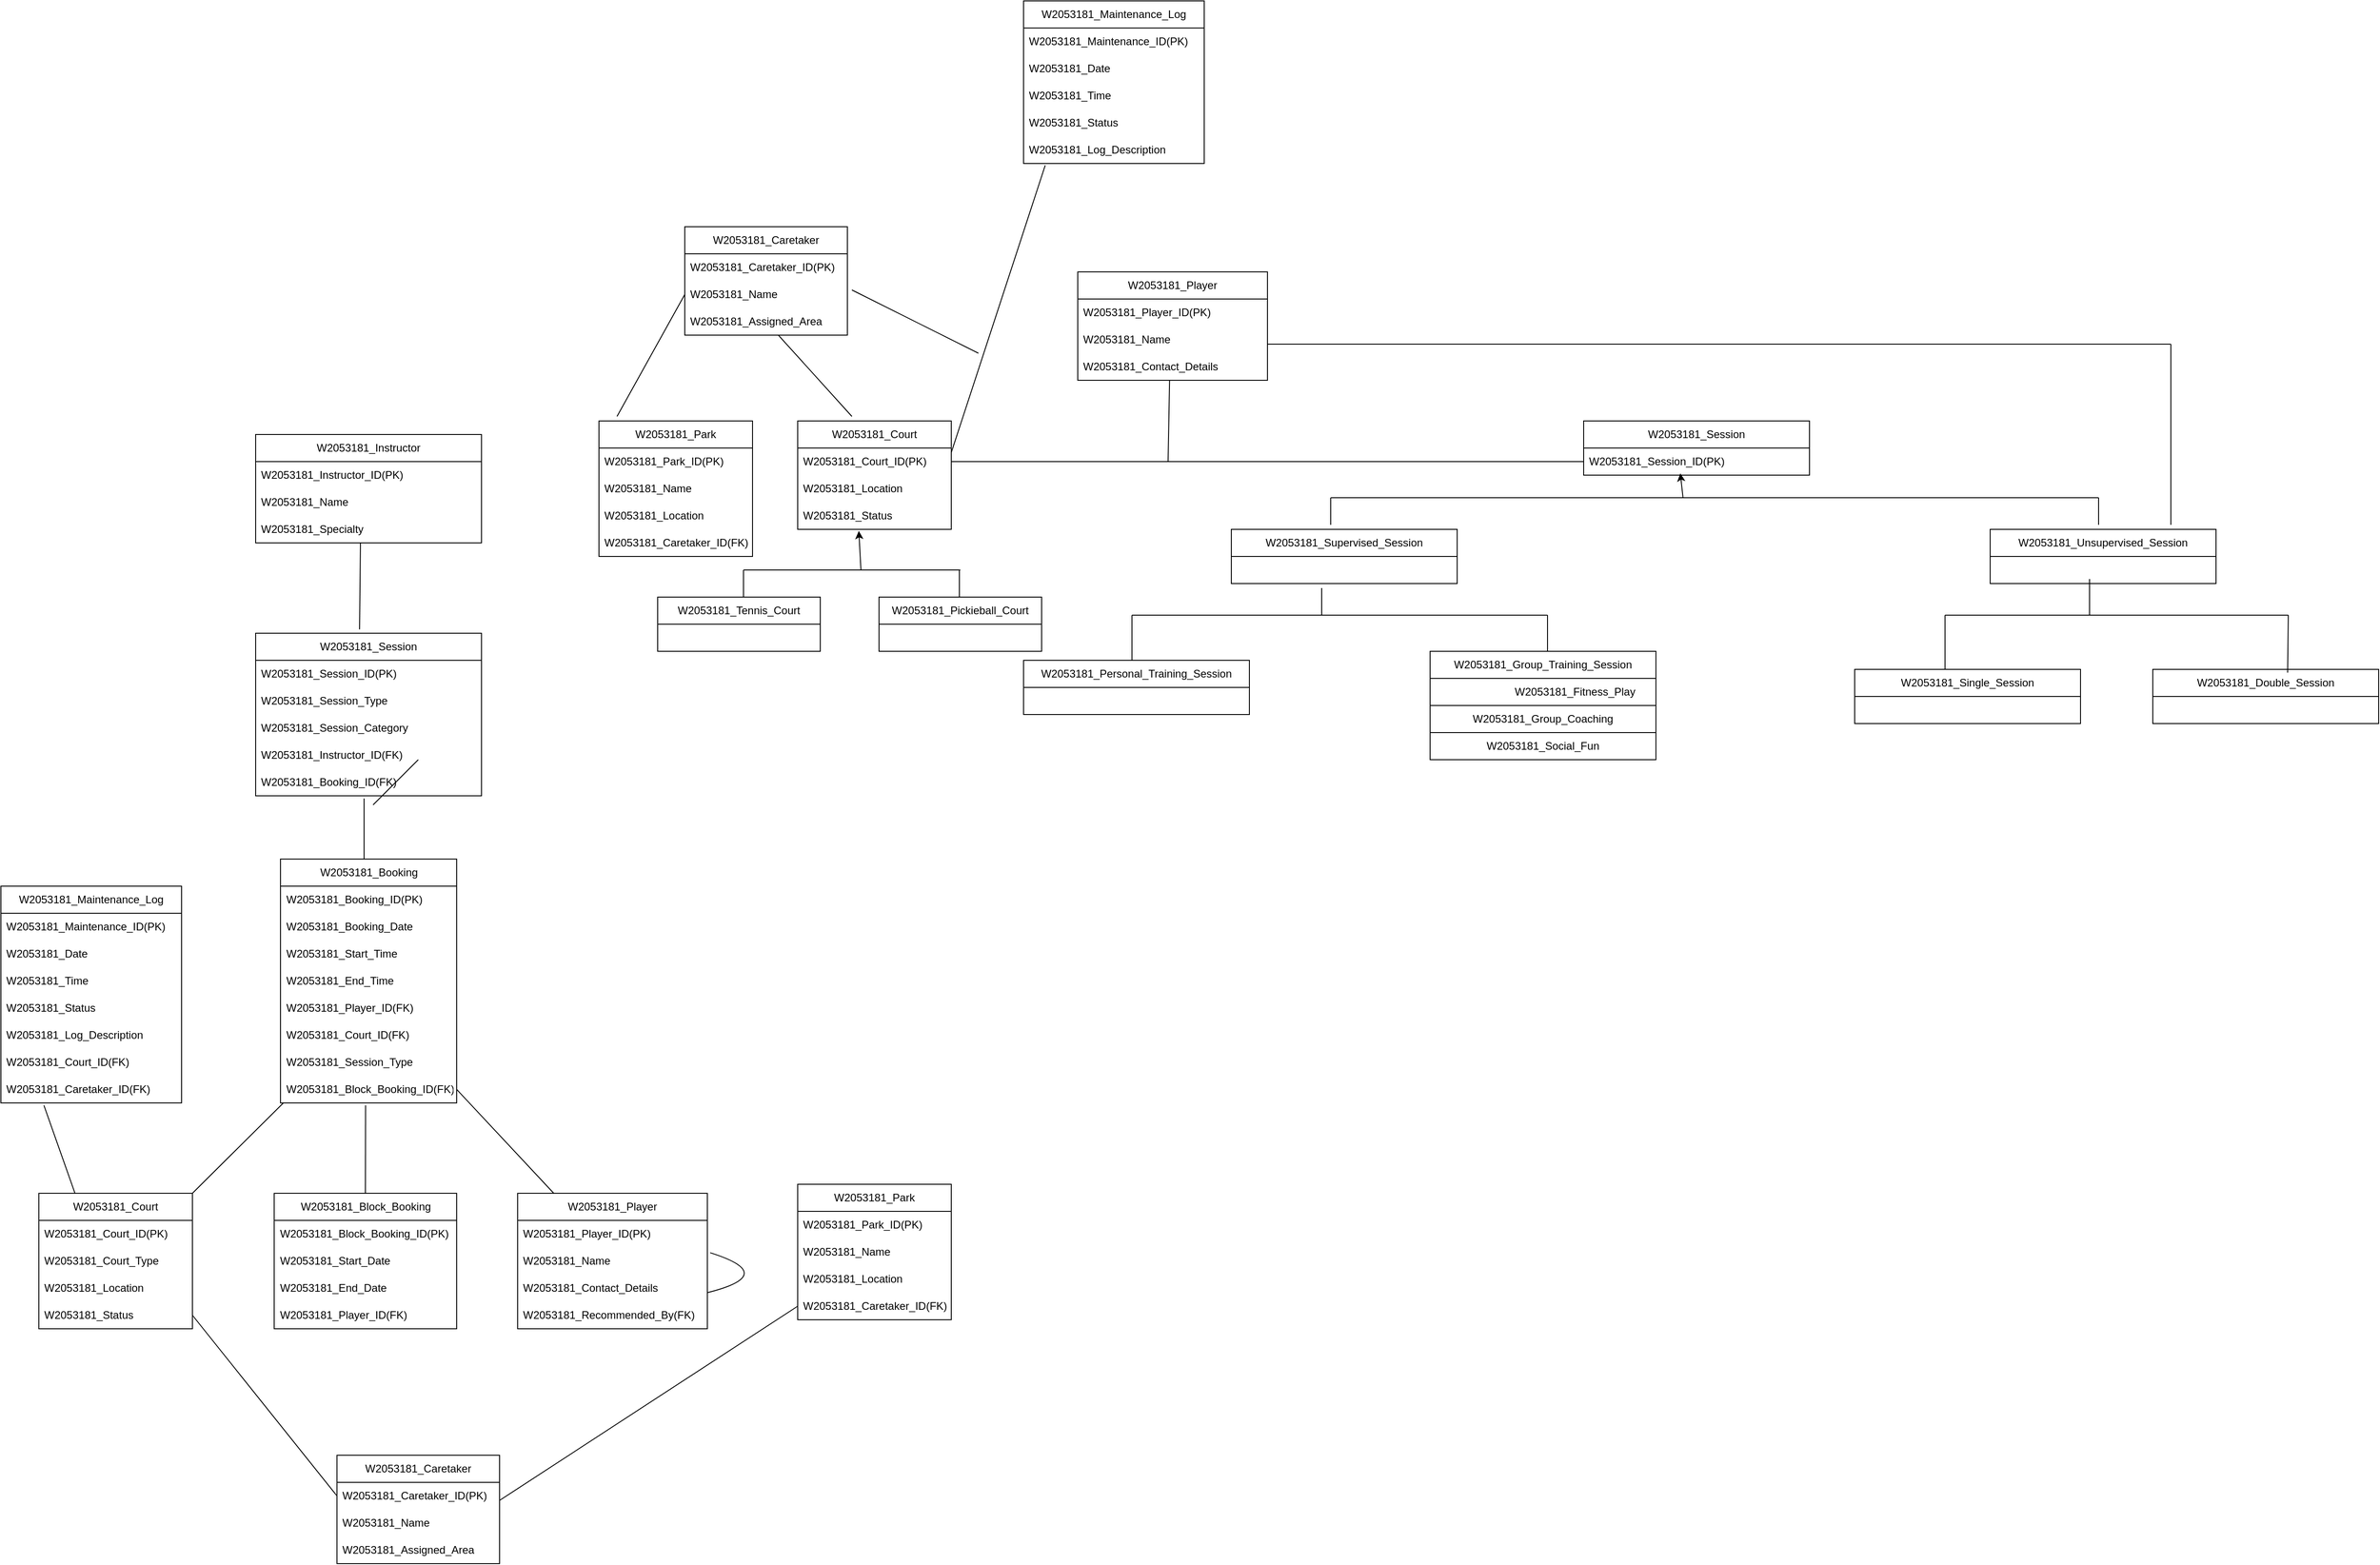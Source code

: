 <mxfile version="24.7.17">
  <diagram name="Page-1" id="o4bU7wl1wtWWs5g_lytX">
    <mxGraphModel dx="2994" dy="2214" grid="1" gridSize="10" guides="1" tooltips="1" connect="1" arrows="1" fold="1" page="1" pageScale="1" pageWidth="850" pageHeight="1100" math="0" shadow="0">
      <root>
        <mxCell id="0" />
        <mxCell id="1" parent="0" />
        <mxCell id="Y2qi2BhLRB18Mmbf1ACB-1" value="W2053181_Instructor" style="swimlane;fontStyle=0;childLayout=stackLayout;horizontal=1;startSize=30;horizontalStack=0;resizeParent=1;resizeParentMax=0;resizeLast=0;collapsible=1;marginBottom=0;whiteSpace=wrap;html=1;" parent="1" vertex="1">
          <mxGeometry x="260" width="250" height="120" as="geometry" />
        </mxCell>
        <mxCell id="Y2qi2BhLRB18Mmbf1ACB-2" value="W2053181_Instructor_ID(PK)" style="text;strokeColor=none;fillColor=none;align=left;verticalAlign=middle;spacingLeft=4;spacingRight=4;overflow=hidden;points=[[0,0.5],[1,0.5]];portConstraint=eastwest;rotatable=0;whiteSpace=wrap;html=1;" parent="Y2qi2BhLRB18Mmbf1ACB-1" vertex="1">
          <mxGeometry y="30" width="250" height="30" as="geometry" />
        </mxCell>
        <mxCell id="Y2qi2BhLRB18Mmbf1ACB-3" value="W2053181_Name" style="text;strokeColor=none;fillColor=none;align=left;verticalAlign=middle;spacingLeft=4;spacingRight=4;overflow=hidden;points=[[0,0.5],[1,0.5]];portConstraint=eastwest;rotatable=0;whiteSpace=wrap;html=1;" parent="Y2qi2BhLRB18Mmbf1ACB-1" vertex="1">
          <mxGeometry y="60" width="250" height="30" as="geometry" />
        </mxCell>
        <mxCell id="Y2qi2BhLRB18Mmbf1ACB-4" value="W2053181_Specialty" style="text;strokeColor=none;fillColor=none;align=left;verticalAlign=middle;spacingLeft=4;spacingRight=4;overflow=hidden;points=[[0,0.5],[1,0.5]];portConstraint=eastwest;rotatable=0;whiteSpace=wrap;html=1;" parent="Y2qi2BhLRB18Mmbf1ACB-1" vertex="1">
          <mxGeometry y="90" width="250" height="30" as="geometry" />
        </mxCell>
        <mxCell id="Y2qi2BhLRB18Mmbf1ACB-6" value="W2053181_Session" style="swimlane;fontStyle=0;childLayout=stackLayout;horizontal=1;startSize=30;horizontalStack=0;resizeParent=1;resizeParentMax=0;resizeLast=0;collapsible=1;marginBottom=0;whiteSpace=wrap;html=1;" parent="1" vertex="1">
          <mxGeometry x="260" y="220" width="250" height="180" as="geometry" />
        </mxCell>
        <mxCell id="Y2qi2BhLRB18Mmbf1ACB-7" value="W2053181_Session_ID(PK)" style="text;strokeColor=none;fillColor=none;align=left;verticalAlign=middle;spacingLeft=4;spacingRight=4;overflow=hidden;points=[[0,0.5],[1,0.5]];portConstraint=eastwest;rotatable=0;whiteSpace=wrap;html=1;" parent="Y2qi2BhLRB18Mmbf1ACB-6" vertex="1">
          <mxGeometry y="30" width="250" height="30" as="geometry" />
        </mxCell>
        <mxCell id="Y2qi2BhLRB18Mmbf1ACB-8" value="W2053181_Session_Type" style="text;strokeColor=none;fillColor=none;align=left;verticalAlign=middle;spacingLeft=4;spacingRight=4;overflow=hidden;points=[[0,0.5],[1,0.5]];portConstraint=eastwest;rotatable=0;whiteSpace=wrap;html=1;" parent="Y2qi2BhLRB18Mmbf1ACB-6" vertex="1">
          <mxGeometry y="60" width="250" height="30" as="geometry" />
        </mxCell>
        <mxCell id="Y2qi2BhLRB18Mmbf1ACB-9" value="W2053181_Session_Category" style="text;strokeColor=none;fillColor=none;align=left;verticalAlign=middle;spacingLeft=4;spacingRight=4;overflow=hidden;points=[[0,0.5],[1,0.5]];portConstraint=eastwest;rotatable=0;whiteSpace=wrap;html=1;" parent="Y2qi2BhLRB18Mmbf1ACB-6" vertex="1">
          <mxGeometry y="90" width="250" height="30" as="geometry" />
        </mxCell>
        <mxCell id="Y2qi2BhLRB18Mmbf1ACB-11" value="W2053181_Instructor_ID(FK)" style="text;strokeColor=none;fillColor=none;align=left;verticalAlign=middle;spacingLeft=4;spacingRight=4;overflow=hidden;points=[[0,0.5],[1,0.5]];portConstraint=eastwest;rotatable=0;whiteSpace=wrap;html=1;" parent="Y2qi2BhLRB18Mmbf1ACB-6" vertex="1">
          <mxGeometry y="120" width="250" height="30" as="geometry" />
        </mxCell>
        <mxCell id="hULqtWP8kxbxIWVgAMqm-143" value="" style="endArrow=none;html=1;rounded=0;" edge="1" parent="Y2qi2BhLRB18Mmbf1ACB-6">
          <mxGeometry width="50" height="50" relative="1" as="geometry">
            <mxPoint x="130" y="190" as="sourcePoint" />
            <mxPoint x="180" y="140" as="targetPoint" />
          </mxGeometry>
        </mxCell>
        <mxCell id="Y2qi2BhLRB18Mmbf1ACB-14" value="W2053181_Booking_ID(FK)" style="text;strokeColor=none;fillColor=none;align=left;verticalAlign=middle;spacingLeft=4;spacingRight=4;overflow=hidden;points=[[0,0.5],[1,0.5]];portConstraint=eastwest;rotatable=0;whiteSpace=wrap;html=1;" parent="Y2qi2BhLRB18Mmbf1ACB-6" vertex="1">
          <mxGeometry y="150" width="250" height="30" as="geometry" />
        </mxCell>
        <mxCell id="Y2qi2BhLRB18Mmbf1ACB-15" value="W2053181_Booking" style="swimlane;fontStyle=0;childLayout=stackLayout;horizontal=1;startSize=30;horizontalStack=0;resizeParent=1;resizeParentMax=0;resizeLast=0;collapsible=1;marginBottom=0;whiteSpace=wrap;html=1;" parent="1" vertex="1">
          <mxGeometry x="287.5" y="470" width="195" height="270" as="geometry" />
        </mxCell>
        <mxCell id="Y2qi2BhLRB18Mmbf1ACB-16" value="W2053181_Booking_ID(PK)" style="text;strokeColor=none;fillColor=none;align=left;verticalAlign=middle;spacingLeft=4;spacingRight=4;overflow=hidden;points=[[0,0.5],[1,0.5]];portConstraint=eastwest;rotatable=0;whiteSpace=wrap;html=1;" parent="Y2qi2BhLRB18Mmbf1ACB-15" vertex="1">
          <mxGeometry y="30" width="195" height="30" as="geometry" />
        </mxCell>
        <mxCell id="Y2qi2BhLRB18Mmbf1ACB-17" value="W2053181_Booking_Date" style="text;strokeColor=none;fillColor=none;align=left;verticalAlign=middle;spacingLeft=4;spacingRight=4;overflow=hidden;points=[[0,0.5],[1,0.5]];portConstraint=eastwest;rotatable=0;whiteSpace=wrap;html=1;" parent="Y2qi2BhLRB18Mmbf1ACB-15" vertex="1">
          <mxGeometry y="60" width="195" height="30" as="geometry" />
        </mxCell>
        <mxCell id="Y2qi2BhLRB18Mmbf1ACB-18" value="W2053181_Start_Time" style="text;strokeColor=none;fillColor=none;align=left;verticalAlign=middle;spacingLeft=4;spacingRight=4;overflow=hidden;points=[[0,0.5],[1,0.5]];portConstraint=eastwest;rotatable=0;whiteSpace=wrap;html=1;" parent="Y2qi2BhLRB18Mmbf1ACB-15" vertex="1">
          <mxGeometry y="90" width="195" height="30" as="geometry" />
        </mxCell>
        <mxCell id="Y2qi2BhLRB18Mmbf1ACB-19" value="W2053181_End_Time" style="text;strokeColor=none;fillColor=none;align=left;verticalAlign=middle;spacingLeft=4;spacingRight=4;overflow=hidden;points=[[0,0.5],[1,0.5]];portConstraint=eastwest;rotatable=0;whiteSpace=wrap;html=1;" parent="Y2qi2BhLRB18Mmbf1ACB-15" vertex="1">
          <mxGeometry y="120" width="195" height="30" as="geometry" />
        </mxCell>
        <mxCell id="Y2qi2BhLRB18Mmbf1ACB-20" value="W2053181_Player_ID(FK)" style="text;strokeColor=none;fillColor=none;align=left;verticalAlign=middle;spacingLeft=4;spacingRight=4;overflow=hidden;points=[[0,0.5],[1,0.5]];portConstraint=eastwest;rotatable=0;whiteSpace=wrap;html=1;" parent="Y2qi2BhLRB18Mmbf1ACB-15" vertex="1">
          <mxGeometry y="150" width="195" height="30" as="geometry" />
        </mxCell>
        <mxCell id="Y2qi2BhLRB18Mmbf1ACB-21" value="W2053181_Court_ID(FK)" style="text;strokeColor=none;fillColor=none;align=left;verticalAlign=middle;spacingLeft=4;spacingRight=4;overflow=hidden;points=[[0,0.5],[1,0.5]];portConstraint=eastwest;rotatable=0;whiteSpace=wrap;html=1;" parent="Y2qi2BhLRB18Mmbf1ACB-15" vertex="1">
          <mxGeometry y="180" width="195" height="30" as="geometry" />
        </mxCell>
        <mxCell id="Y2qi2BhLRB18Mmbf1ACB-22" value="W2053181_Session_Type" style="text;strokeColor=none;fillColor=none;align=left;verticalAlign=middle;spacingLeft=4;spacingRight=4;overflow=hidden;points=[[0,0.5],[1,0.5]];portConstraint=eastwest;rotatable=0;whiteSpace=wrap;html=1;" parent="Y2qi2BhLRB18Mmbf1ACB-15" vertex="1">
          <mxGeometry y="210" width="195" height="30" as="geometry" />
        </mxCell>
        <mxCell id="Y2qi2BhLRB18Mmbf1ACB-23" value="W2053181_Block_Booking_ID(FK)" style="text;strokeColor=none;fillColor=none;align=left;verticalAlign=middle;spacingLeft=4;spacingRight=4;overflow=hidden;points=[[0,0.5],[1,0.5]];portConstraint=eastwest;rotatable=0;whiteSpace=wrap;html=1;" parent="Y2qi2BhLRB18Mmbf1ACB-15" vertex="1">
          <mxGeometry y="240" width="195" height="30" as="geometry" />
        </mxCell>
        <mxCell id="Y2qi2BhLRB18Mmbf1ACB-24" value="W2053181_Maintenance_Log" style="swimlane;fontStyle=0;childLayout=stackLayout;horizontal=1;startSize=30;horizontalStack=0;resizeParent=1;resizeParentMax=0;resizeLast=0;collapsible=1;marginBottom=0;whiteSpace=wrap;html=1;" parent="1" vertex="1">
          <mxGeometry x="-22" y="500" width="200" height="240" as="geometry" />
        </mxCell>
        <mxCell id="Y2qi2BhLRB18Mmbf1ACB-25" value="W2053181_Maintenance_ID(PK)" style="text;strokeColor=none;fillColor=none;align=left;verticalAlign=middle;spacingLeft=4;spacingRight=4;overflow=hidden;points=[[0,0.5],[1,0.5]];portConstraint=eastwest;rotatable=0;whiteSpace=wrap;html=1;" parent="Y2qi2BhLRB18Mmbf1ACB-24" vertex="1">
          <mxGeometry y="30" width="200" height="30" as="geometry" />
        </mxCell>
        <mxCell id="Y2qi2BhLRB18Mmbf1ACB-26" value="W2053181_Date" style="text;strokeColor=none;fillColor=none;align=left;verticalAlign=middle;spacingLeft=4;spacingRight=4;overflow=hidden;points=[[0,0.5],[1,0.5]];portConstraint=eastwest;rotatable=0;whiteSpace=wrap;html=1;" parent="Y2qi2BhLRB18Mmbf1ACB-24" vertex="1">
          <mxGeometry y="60" width="200" height="30" as="geometry" />
        </mxCell>
        <mxCell id="Y2qi2BhLRB18Mmbf1ACB-27" value="W2053181_Time" style="text;strokeColor=none;fillColor=none;align=left;verticalAlign=middle;spacingLeft=4;spacingRight=4;overflow=hidden;points=[[0,0.5],[1,0.5]];portConstraint=eastwest;rotatable=0;whiteSpace=wrap;html=1;" parent="Y2qi2BhLRB18Mmbf1ACB-24" vertex="1">
          <mxGeometry y="90" width="200" height="30" as="geometry" />
        </mxCell>
        <mxCell id="Y2qi2BhLRB18Mmbf1ACB-29" value="W2053181_Status" style="text;strokeColor=none;fillColor=none;align=left;verticalAlign=middle;spacingLeft=4;spacingRight=4;overflow=hidden;points=[[0,0.5],[1,0.5]];portConstraint=eastwest;rotatable=0;whiteSpace=wrap;html=1;" parent="Y2qi2BhLRB18Mmbf1ACB-24" vertex="1">
          <mxGeometry y="120" width="200" height="30" as="geometry" />
        </mxCell>
        <mxCell id="Y2qi2BhLRB18Mmbf1ACB-30" value="W2053181_Log_Description" style="text;strokeColor=none;fillColor=none;align=left;verticalAlign=middle;spacingLeft=4;spacingRight=4;overflow=hidden;points=[[0,0.5],[1,0.5]];portConstraint=eastwest;rotatable=0;whiteSpace=wrap;html=1;" parent="Y2qi2BhLRB18Mmbf1ACB-24" vertex="1">
          <mxGeometry y="150" width="200" height="30" as="geometry" />
        </mxCell>
        <mxCell id="Y2qi2BhLRB18Mmbf1ACB-31" value="W2053181_Court_ID(FK)" style="text;strokeColor=none;fillColor=none;align=left;verticalAlign=middle;spacingLeft=4;spacingRight=4;overflow=hidden;points=[[0,0.5],[1,0.5]];portConstraint=eastwest;rotatable=0;whiteSpace=wrap;html=1;" parent="Y2qi2BhLRB18Mmbf1ACB-24" vertex="1">
          <mxGeometry y="180" width="200" height="30" as="geometry" />
        </mxCell>
        <mxCell id="Y2qi2BhLRB18Mmbf1ACB-32" value="W2053181_Caretaker_ID(FK)" style="text;strokeColor=none;fillColor=none;align=left;verticalAlign=middle;spacingLeft=4;spacingRight=4;overflow=hidden;points=[[0,0.5],[1,0.5]];portConstraint=eastwest;rotatable=0;whiteSpace=wrap;html=1;" parent="Y2qi2BhLRB18Mmbf1ACB-24" vertex="1">
          <mxGeometry y="210" width="200" height="30" as="geometry" />
        </mxCell>
        <mxCell id="Y2qi2BhLRB18Mmbf1ACB-33" value="W2053181_Court" style="swimlane;fontStyle=0;childLayout=stackLayout;horizontal=1;startSize=30;horizontalStack=0;resizeParent=1;resizeParentMax=0;resizeLast=0;collapsible=1;marginBottom=0;whiteSpace=wrap;html=1;" parent="1" vertex="1">
          <mxGeometry x="20" y="840" width="170" height="150" as="geometry" />
        </mxCell>
        <mxCell id="Y2qi2BhLRB18Mmbf1ACB-34" value="W2053181_Court_ID(PK)" style="text;strokeColor=none;fillColor=none;align=left;verticalAlign=middle;spacingLeft=4;spacingRight=4;overflow=hidden;points=[[0,0.5],[1,0.5]];portConstraint=eastwest;rotatable=0;whiteSpace=wrap;html=1;" parent="Y2qi2BhLRB18Mmbf1ACB-33" vertex="1">
          <mxGeometry y="30" width="170" height="30" as="geometry" />
        </mxCell>
        <mxCell id="Y2qi2BhLRB18Mmbf1ACB-35" value="W2053181_Court_Type" style="text;strokeColor=none;fillColor=none;align=left;verticalAlign=middle;spacingLeft=4;spacingRight=4;overflow=hidden;points=[[0,0.5],[1,0.5]];portConstraint=eastwest;rotatable=0;whiteSpace=wrap;html=1;" parent="Y2qi2BhLRB18Mmbf1ACB-33" vertex="1">
          <mxGeometry y="60" width="170" height="30" as="geometry" />
        </mxCell>
        <mxCell id="Y2qi2BhLRB18Mmbf1ACB-36" value="W2053181_Location" style="text;strokeColor=none;fillColor=none;align=left;verticalAlign=middle;spacingLeft=4;spacingRight=4;overflow=hidden;points=[[0,0.5],[1,0.5]];portConstraint=eastwest;rotatable=0;whiteSpace=wrap;html=1;" parent="Y2qi2BhLRB18Mmbf1ACB-33" vertex="1">
          <mxGeometry y="90" width="170" height="30" as="geometry" />
        </mxCell>
        <mxCell id="Y2qi2BhLRB18Mmbf1ACB-37" value="W2053181_Status" style="text;strokeColor=none;fillColor=none;align=left;verticalAlign=middle;spacingLeft=4;spacingRight=4;overflow=hidden;points=[[0,0.5],[1,0.5]];portConstraint=eastwest;rotatable=0;whiteSpace=wrap;html=1;" parent="Y2qi2BhLRB18Mmbf1ACB-33" vertex="1">
          <mxGeometry y="120" width="170" height="30" as="geometry" />
        </mxCell>
        <mxCell id="Y2qi2BhLRB18Mmbf1ACB-42" value="W2053181_Block_Booking" style="swimlane;fontStyle=0;childLayout=stackLayout;horizontal=1;startSize=30;horizontalStack=0;resizeParent=1;resizeParentMax=0;resizeLast=0;collapsible=1;marginBottom=0;whiteSpace=wrap;html=1;" parent="1" vertex="1">
          <mxGeometry x="280.5" y="840" width="202" height="150" as="geometry" />
        </mxCell>
        <mxCell id="Y2qi2BhLRB18Mmbf1ACB-43" value="W2053181_Block_Booking_ID(PK)" style="text;strokeColor=none;fillColor=none;align=left;verticalAlign=middle;spacingLeft=4;spacingRight=4;overflow=hidden;points=[[0,0.5],[1,0.5]];portConstraint=eastwest;rotatable=0;whiteSpace=wrap;html=1;" parent="Y2qi2BhLRB18Mmbf1ACB-42" vertex="1">
          <mxGeometry y="30" width="202" height="30" as="geometry" />
        </mxCell>
        <mxCell id="Y2qi2BhLRB18Mmbf1ACB-44" value="W2053181_Start_Date" style="text;strokeColor=none;fillColor=none;align=left;verticalAlign=middle;spacingLeft=4;spacingRight=4;overflow=hidden;points=[[0,0.5],[1,0.5]];portConstraint=eastwest;rotatable=0;whiteSpace=wrap;html=1;" parent="Y2qi2BhLRB18Mmbf1ACB-42" vertex="1">
          <mxGeometry y="60" width="202" height="30" as="geometry" />
        </mxCell>
        <mxCell id="Y2qi2BhLRB18Mmbf1ACB-45" value="W2053181_End_Date" style="text;strokeColor=none;fillColor=none;align=left;verticalAlign=middle;spacingLeft=4;spacingRight=4;overflow=hidden;points=[[0,0.5],[1,0.5]];portConstraint=eastwest;rotatable=0;whiteSpace=wrap;html=1;" parent="Y2qi2BhLRB18Mmbf1ACB-42" vertex="1">
          <mxGeometry y="90" width="202" height="30" as="geometry" />
        </mxCell>
        <mxCell id="Y2qi2BhLRB18Mmbf1ACB-46" value="W2053181_Player_ID(FK)" style="text;strokeColor=none;fillColor=none;align=left;verticalAlign=middle;spacingLeft=4;spacingRight=4;overflow=hidden;points=[[0,0.5],[1,0.5]];portConstraint=eastwest;rotatable=0;whiteSpace=wrap;html=1;" parent="Y2qi2BhLRB18Mmbf1ACB-42" vertex="1">
          <mxGeometry y="120" width="202" height="30" as="geometry" />
        </mxCell>
        <mxCell id="Y2qi2BhLRB18Mmbf1ACB-47" value="W2053181_Player" style="swimlane;fontStyle=0;childLayout=stackLayout;horizontal=1;startSize=30;horizontalStack=0;resizeParent=1;resizeParentMax=0;resizeLast=0;collapsible=1;marginBottom=0;whiteSpace=wrap;html=1;" parent="1" vertex="1">
          <mxGeometry x="550" y="840" width="210" height="150" as="geometry" />
        </mxCell>
        <mxCell id="Y2qi2BhLRB18Mmbf1ACB-48" value="W2053181_Player_ID(PK)" style="text;strokeColor=none;fillColor=none;align=left;verticalAlign=middle;spacingLeft=4;spacingRight=4;overflow=hidden;points=[[0,0.5],[1,0.5]];portConstraint=eastwest;rotatable=0;whiteSpace=wrap;html=1;" parent="Y2qi2BhLRB18Mmbf1ACB-47" vertex="1">
          <mxGeometry y="30" width="210" height="30" as="geometry" />
        </mxCell>
        <mxCell id="Y2qi2BhLRB18Mmbf1ACB-49" value="W2053181_Name" style="text;strokeColor=none;fillColor=none;align=left;verticalAlign=middle;spacingLeft=4;spacingRight=4;overflow=hidden;points=[[0,0.5],[1,0.5]];portConstraint=eastwest;rotatable=0;whiteSpace=wrap;html=1;" parent="Y2qi2BhLRB18Mmbf1ACB-47" vertex="1">
          <mxGeometry y="60" width="210" height="30" as="geometry" />
        </mxCell>
        <mxCell id="Y2qi2BhLRB18Mmbf1ACB-50" value="W2053181_Contact_Details" style="text;strokeColor=none;fillColor=none;align=left;verticalAlign=middle;spacingLeft=4;spacingRight=4;overflow=hidden;points=[[0,0.5],[1,0.5]];portConstraint=eastwest;rotatable=0;whiteSpace=wrap;html=1;" parent="Y2qi2BhLRB18Mmbf1ACB-47" vertex="1">
          <mxGeometry y="90" width="210" height="30" as="geometry" />
        </mxCell>
        <mxCell id="Y2qi2BhLRB18Mmbf1ACB-51" value="W2053181_Recommended_By(FK)" style="text;strokeColor=none;fillColor=none;align=left;verticalAlign=middle;spacingLeft=4;spacingRight=4;overflow=hidden;points=[[0,0.5],[1,0.5]];portConstraint=eastwest;rotatable=0;whiteSpace=wrap;html=1;" parent="Y2qi2BhLRB18Mmbf1ACB-47" vertex="1">
          <mxGeometry y="120" width="210" height="30" as="geometry" />
        </mxCell>
        <mxCell id="Y2qi2BhLRB18Mmbf1ACB-72" value="" style="endArrow=none;html=1;rounded=0;curved=1;exitX=1;exitY=0.667;exitDx=0;exitDy=0;exitPerimeter=0;entryX=1.015;entryY=0.193;entryDx=0;entryDy=0;entryPerimeter=0;" parent="Y2qi2BhLRB18Mmbf1ACB-47" source="Y2qi2BhLRB18Mmbf1ACB-50" target="Y2qi2BhLRB18Mmbf1ACB-49" edge="1">
          <mxGeometry width="50" height="50" relative="1" as="geometry">
            <mxPoint x="220" y="100" as="sourcePoint" />
            <mxPoint x="270" y="50" as="targetPoint" />
            <Array as="points">
              <mxPoint x="290" y="90" />
            </Array>
          </mxGeometry>
        </mxCell>
        <mxCell id="Y2qi2BhLRB18Mmbf1ACB-52" value="W2053181_Park" style="swimlane;fontStyle=0;childLayout=stackLayout;horizontal=1;startSize=30;horizontalStack=0;resizeParent=1;resizeParentMax=0;resizeLast=0;collapsible=1;marginBottom=0;whiteSpace=wrap;html=1;" parent="1" vertex="1">
          <mxGeometry x="860" y="830" width="170" height="150" as="geometry" />
        </mxCell>
        <mxCell id="Y2qi2BhLRB18Mmbf1ACB-53" value="W2053181_Park_ID(PK)" style="text;strokeColor=none;fillColor=none;align=left;verticalAlign=middle;spacingLeft=4;spacingRight=4;overflow=hidden;points=[[0,0.5],[1,0.5]];portConstraint=eastwest;rotatable=0;whiteSpace=wrap;html=1;" parent="Y2qi2BhLRB18Mmbf1ACB-52" vertex="1">
          <mxGeometry y="30" width="170" height="30" as="geometry" />
        </mxCell>
        <mxCell id="Y2qi2BhLRB18Mmbf1ACB-54" value="W2053181_Name" style="text;strokeColor=none;fillColor=none;align=left;verticalAlign=middle;spacingLeft=4;spacingRight=4;overflow=hidden;points=[[0,0.5],[1,0.5]];portConstraint=eastwest;rotatable=0;whiteSpace=wrap;html=1;" parent="Y2qi2BhLRB18Mmbf1ACB-52" vertex="1">
          <mxGeometry y="60" width="170" height="30" as="geometry" />
        </mxCell>
        <mxCell id="Y2qi2BhLRB18Mmbf1ACB-55" value="W2053181_Location" style="text;strokeColor=none;fillColor=none;align=left;verticalAlign=middle;spacingLeft=4;spacingRight=4;overflow=hidden;points=[[0,0.5],[1,0.5]];portConstraint=eastwest;rotatable=0;whiteSpace=wrap;html=1;" parent="Y2qi2BhLRB18Mmbf1ACB-52" vertex="1">
          <mxGeometry y="90" width="170" height="30" as="geometry" />
        </mxCell>
        <mxCell id="Y2qi2BhLRB18Mmbf1ACB-56" value="W2053181_Caretaker_ID(FK)" style="text;strokeColor=none;fillColor=none;align=left;verticalAlign=middle;spacingLeft=4;spacingRight=4;overflow=hidden;points=[[0,0.5],[1,0.5]];portConstraint=eastwest;rotatable=0;whiteSpace=wrap;html=1;" parent="Y2qi2BhLRB18Mmbf1ACB-52" vertex="1">
          <mxGeometry y="120" width="170" height="30" as="geometry" />
        </mxCell>
        <mxCell id="Y2qi2BhLRB18Mmbf1ACB-57" value="W2053181_Caretaker" style="swimlane;fontStyle=0;childLayout=stackLayout;horizontal=1;startSize=30;horizontalStack=0;resizeParent=1;resizeParentMax=0;resizeLast=0;collapsible=1;marginBottom=0;whiteSpace=wrap;html=1;" parent="1" vertex="1">
          <mxGeometry x="350" y="1130" width="180" height="120" as="geometry" />
        </mxCell>
        <mxCell id="Y2qi2BhLRB18Mmbf1ACB-58" value="W2053181_Caretaker_ID(PK)" style="text;strokeColor=none;fillColor=none;align=left;verticalAlign=middle;spacingLeft=4;spacingRight=4;overflow=hidden;points=[[0,0.5],[1,0.5]];portConstraint=eastwest;rotatable=0;whiteSpace=wrap;html=1;" parent="Y2qi2BhLRB18Mmbf1ACB-57" vertex="1">
          <mxGeometry y="30" width="180" height="30" as="geometry" />
        </mxCell>
        <mxCell id="Y2qi2BhLRB18Mmbf1ACB-59" value="W2053181_Name" style="text;strokeColor=none;fillColor=none;align=left;verticalAlign=middle;spacingLeft=4;spacingRight=4;overflow=hidden;points=[[0,0.5],[1,0.5]];portConstraint=eastwest;rotatable=0;whiteSpace=wrap;html=1;" parent="Y2qi2BhLRB18Mmbf1ACB-57" vertex="1">
          <mxGeometry y="60" width="180" height="30" as="geometry" />
        </mxCell>
        <mxCell id="Y2qi2BhLRB18Mmbf1ACB-60" value="W2053181_Assigned_Area" style="text;strokeColor=none;fillColor=none;align=left;verticalAlign=middle;spacingLeft=4;spacingRight=4;overflow=hidden;points=[[0,0.5],[1,0.5]];portConstraint=eastwest;rotatable=0;whiteSpace=wrap;html=1;" parent="Y2qi2BhLRB18Mmbf1ACB-57" vertex="1">
          <mxGeometry y="90" width="180" height="30" as="geometry" />
        </mxCell>
        <mxCell id="Y2qi2BhLRB18Mmbf1ACB-62" value="" style="endArrow=none;html=1;rounded=0;entryX=0.464;entryY=1.14;entryDx=0;entryDy=0;entryPerimeter=0;" parent="1" edge="1">
          <mxGeometry width="50" height="50" relative="1" as="geometry">
            <mxPoint x="375" y="215.8" as="sourcePoint" />
            <mxPoint x="376" y="120.0" as="targetPoint" />
          </mxGeometry>
        </mxCell>
        <mxCell id="Y2qi2BhLRB18Mmbf1ACB-65" value="" style="endArrow=none;html=1;rounded=0;" parent="1" edge="1">
          <mxGeometry width="50" height="50" relative="1" as="geometry">
            <mxPoint x="380" y="470" as="sourcePoint" />
            <mxPoint x="380" y="403" as="targetPoint" />
          </mxGeometry>
        </mxCell>
        <mxCell id="Y2qi2BhLRB18Mmbf1ACB-66" value="" style="endArrow=none;html=1;rounded=0;entryX=0.483;entryY=1.087;entryDx=0;entryDy=0;entryPerimeter=0;exitX=0.5;exitY=0;exitDx=0;exitDy=0;" parent="1" source="Y2qi2BhLRB18Mmbf1ACB-42" target="Y2qi2BhLRB18Mmbf1ACB-23" edge="1">
          <mxGeometry width="50" height="50" relative="1" as="geometry">
            <mxPoint x="380" y="840" as="sourcePoint" />
            <mxPoint x="430" y="790" as="targetPoint" />
          </mxGeometry>
        </mxCell>
        <mxCell id="Y2qi2BhLRB18Mmbf1ACB-67" value="" style="endArrow=none;html=1;rounded=0;entryX=0.015;entryY=1.007;entryDx=0;entryDy=0;entryPerimeter=0;" parent="1" target="Y2qi2BhLRB18Mmbf1ACB-23" edge="1">
          <mxGeometry width="50" height="50" relative="1" as="geometry">
            <mxPoint x="190" y="840" as="sourcePoint" />
            <mxPoint x="240" y="790" as="targetPoint" />
          </mxGeometry>
        </mxCell>
        <mxCell id="Y2qi2BhLRB18Mmbf1ACB-68" value="" style="endArrow=none;html=1;rounded=0;entryX=0.238;entryY=1.087;entryDx=0;entryDy=0;entryPerimeter=0;" parent="1" target="Y2qi2BhLRB18Mmbf1ACB-32" edge="1">
          <mxGeometry width="50" height="50" relative="1" as="geometry">
            <mxPoint x="60" y="840" as="sourcePoint" />
            <mxPoint x="110" y="790" as="targetPoint" />
          </mxGeometry>
        </mxCell>
        <mxCell id="Y2qi2BhLRB18Mmbf1ACB-69" value="" style="endArrow=none;html=1;rounded=0;entryX=1;entryY=0.5;entryDx=0;entryDy=0;" parent="1" target="Y2qi2BhLRB18Mmbf1ACB-23" edge="1">
          <mxGeometry width="50" height="50" relative="1" as="geometry">
            <mxPoint x="590" y="840" as="sourcePoint" />
            <mxPoint x="640" y="790" as="targetPoint" />
          </mxGeometry>
        </mxCell>
        <mxCell id="Y2qi2BhLRB18Mmbf1ACB-70" value="" style="endArrow=none;html=1;rounded=0;entryX=1;entryY=0.5;entryDx=0;entryDy=0;exitX=0;exitY=0.5;exitDx=0;exitDy=0;" parent="1" source="Y2qi2BhLRB18Mmbf1ACB-58" target="Y2qi2BhLRB18Mmbf1ACB-37" edge="1">
          <mxGeometry width="50" height="50" relative="1" as="geometry">
            <mxPoint x="300" y="1110" as="sourcePoint" />
            <mxPoint x="350" y="1060" as="targetPoint" />
          </mxGeometry>
        </mxCell>
        <mxCell id="Y2qi2BhLRB18Mmbf1ACB-71" value="" style="endArrow=none;html=1;rounded=0;entryX=0;entryY=0.5;entryDx=0;entryDy=0;" parent="1" target="Y2qi2BhLRB18Mmbf1ACB-56" edge="1">
          <mxGeometry width="50" height="50" relative="1" as="geometry">
            <mxPoint x="530" y="1180" as="sourcePoint" />
            <mxPoint x="580" y="1130" as="targetPoint" />
          </mxGeometry>
        </mxCell>
        <mxCell id="Y2qi2BhLRB18Mmbf1ACB-73" value="W2053181_Session" style="swimlane;fontStyle=0;childLayout=stackLayout;horizontal=1;startSize=30;horizontalStack=0;resizeParent=1;resizeParentMax=0;resizeLast=0;collapsible=1;marginBottom=0;whiteSpace=wrap;html=1;" parent="1" vertex="1">
          <mxGeometry x="1730" y="-15" width="250" height="60" as="geometry" />
        </mxCell>
        <mxCell id="Y2qi2BhLRB18Mmbf1ACB-74" value="W2053181_Session_ID(PK)" style="text;strokeColor=none;fillColor=none;align=left;verticalAlign=middle;spacingLeft=4;spacingRight=4;overflow=hidden;points=[[0,0.5],[1,0.5]];portConstraint=eastwest;rotatable=0;whiteSpace=wrap;html=1;" parent="Y2qi2BhLRB18Mmbf1ACB-73" vertex="1">
          <mxGeometry y="30" width="250" height="30" as="geometry" />
        </mxCell>
        <mxCell id="Y2qi2BhLRB18Mmbf1ACB-79" value="W2053181_Personal_Training_Session" style="swimlane;fontStyle=0;childLayout=stackLayout;horizontal=1;startSize=30;horizontalStack=0;resizeParent=1;resizeParentMax=0;resizeLast=0;collapsible=1;marginBottom=0;whiteSpace=wrap;html=1;" parent="1" vertex="1">
          <mxGeometry x="1110" y="250" width="250" height="60" as="geometry" />
        </mxCell>
        <mxCell id="Y2qi2BhLRB18Mmbf1ACB-82" value="W2053181_Unsupervised_Session" style="swimlane;fontStyle=0;childLayout=stackLayout;horizontal=1;startSize=30;horizontalStack=0;resizeParent=1;resizeParentMax=0;resizeLast=0;collapsible=1;marginBottom=0;whiteSpace=wrap;html=1;" parent="1" vertex="1">
          <mxGeometry x="2180" y="105" width="250" height="60" as="geometry" />
        </mxCell>
        <mxCell id="hULqtWP8kxbxIWVgAMqm-115" value="" style="endArrow=none;html=1;rounded=0;" edge="1" parent="Y2qi2BhLRB18Mmbf1ACB-82">
          <mxGeometry width="50" height="50" relative="1" as="geometry">
            <mxPoint x="110" y="95" as="sourcePoint" />
            <mxPoint x="110" y="55" as="targetPoint" />
          </mxGeometry>
        </mxCell>
        <mxCell id="Y2qi2BhLRB18Mmbf1ACB-84" value="W2053181_Supervised_Session" style="swimlane;fontStyle=0;childLayout=stackLayout;horizontal=1;startSize=30;horizontalStack=0;resizeParent=1;resizeParentMax=0;resizeLast=0;collapsible=1;marginBottom=0;whiteSpace=wrap;html=1;" parent="1" vertex="1">
          <mxGeometry x="1340" y="105" width="250" height="60" as="geometry" />
        </mxCell>
        <mxCell id="hULqtWP8kxbxIWVgAMqm-109" value="" style="endArrow=none;html=1;rounded=0;" edge="1" parent="Y2qi2BhLRB18Mmbf1ACB-84">
          <mxGeometry width="50" height="50" relative="1" as="geometry">
            <mxPoint x="100" y="95" as="sourcePoint" />
            <mxPoint x="100" y="65" as="targetPoint" />
          </mxGeometry>
        </mxCell>
        <mxCell id="Y2qi2BhLRB18Mmbf1ACB-85" value="W2053181_Group_Training_Session" style="swimlane;fontStyle=0;childLayout=stackLayout;horizontal=1;startSize=30;horizontalStack=0;resizeParent=1;resizeParentMax=0;resizeLast=0;collapsible=1;marginBottom=0;whiteSpace=wrap;html=1;" parent="1" vertex="1">
          <mxGeometry x="1560" y="240" width="250" height="60" as="geometry" />
        </mxCell>
        <mxCell id="hULqtWP8kxbxIWVgAMqm-43" value="&amp;nbsp; &amp;nbsp; &amp;nbsp; &amp;nbsp; &amp;nbsp; &amp;nbsp; &amp;nbsp; &amp;nbsp; &amp;nbsp; &amp;nbsp; &amp;nbsp;W2053181_Fitness_Play" style="text;html=1;align=center;verticalAlign=middle;resizable=0;points=[];autosize=1;strokeColor=none;fillColor=none;" vertex="1" parent="Y2qi2BhLRB18Mmbf1ACB-85">
          <mxGeometry y="30" width="250" height="30" as="geometry" />
        </mxCell>
        <mxCell id="Y2qi2BhLRB18Mmbf1ACB-86" value="W2053181_Double_Session" style="swimlane;fontStyle=0;childLayout=stackLayout;horizontal=1;startSize=30;horizontalStack=0;resizeParent=1;resizeParentMax=0;resizeLast=0;collapsible=1;marginBottom=0;whiteSpace=wrap;html=1;" parent="1" vertex="1">
          <mxGeometry x="2360" y="260" width="250" height="60" as="geometry" />
        </mxCell>
        <mxCell id="Y2qi2BhLRB18Mmbf1ACB-87" value="W2053181_Single_Session" style="swimlane;fontStyle=0;childLayout=stackLayout;horizontal=1;startSize=30;horizontalStack=0;resizeParent=1;resizeParentMax=0;resizeLast=0;collapsible=1;marginBottom=0;whiteSpace=wrap;html=1;" parent="1" vertex="1">
          <mxGeometry x="2030" y="260" width="250" height="60" as="geometry" />
        </mxCell>
        <mxCell id="hULqtWP8kxbxIWVgAMqm-46" value="W2053181_Group_Coaching" style="whiteSpace=wrap;html=1;" vertex="1" parent="1">
          <mxGeometry x="1560" y="300" width="250" height="30" as="geometry" />
        </mxCell>
        <mxCell id="hULqtWP8kxbxIWVgAMqm-48" value="W2053181_Social_Fun" style="whiteSpace=wrap;html=1;" vertex="1" parent="1">
          <mxGeometry x="1560" y="330" width="250" height="30" as="geometry" />
        </mxCell>
        <mxCell id="hULqtWP8kxbxIWVgAMqm-54" value="W2053181_Tennis_Court" style="swimlane;fontStyle=0;childLayout=stackLayout;horizontal=1;startSize=30;horizontalStack=0;resizeParent=1;resizeParentMax=0;resizeLast=0;collapsible=1;marginBottom=0;whiteSpace=wrap;html=1;" vertex="1" parent="1">
          <mxGeometry x="705" y="180" width="180" height="60" as="geometry" />
        </mxCell>
        <mxCell id="hULqtWP8kxbxIWVgAMqm-58" value="W2053181_Pickieball_Court" style="swimlane;fontStyle=0;childLayout=stackLayout;horizontal=1;startSize=30;horizontalStack=0;resizeParent=1;resizeParentMax=0;resizeLast=0;collapsible=1;marginBottom=0;whiteSpace=wrap;html=1;" vertex="1" parent="1">
          <mxGeometry x="950" y="180" width="180" height="60" as="geometry" />
        </mxCell>
        <mxCell id="hULqtWP8kxbxIWVgAMqm-69" value="W2053181_Maintenance_Log" style="swimlane;fontStyle=0;childLayout=stackLayout;horizontal=1;startSize=30;horizontalStack=0;resizeParent=1;resizeParentMax=0;resizeLast=0;collapsible=1;marginBottom=0;whiteSpace=wrap;html=1;" vertex="1" parent="1">
          <mxGeometry x="1110" y="-480" width="200" height="180" as="geometry" />
        </mxCell>
        <mxCell id="hULqtWP8kxbxIWVgAMqm-70" value="W2053181_Maintenance_ID(PK)" style="text;strokeColor=none;fillColor=none;align=left;verticalAlign=middle;spacingLeft=4;spacingRight=4;overflow=hidden;points=[[0,0.5],[1,0.5]];portConstraint=eastwest;rotatable=0;whiteSpace=wrap;html=1;" vertex="1" parent="hULqtWP8kxbxIWVgAMqm-69">
          <mxGeometry y="30" width="200" height="30" as="geometry" />
        </mxCell>
        <mxCell id="hULqtWP8kxbxIWVgAMqm-71" value="W2053181_Date" style="text;strokeColor=none;fillColor=none;align=left;verticalAlign=middle;spacingLeft=4;spacingRight=4;overflow=hidden;points=[[0,0.5],[1,0.5]];portConstraint=eastwest;rotatable=0;whiteSpace=wrap;html=1;" vertex="1" parent="hULqtWP8kxbxIWVgAMqm-69">
          <mxGeometry y="60" width="200" height="30" as="geometry" />
        </mxCell>
        <mxCell id="hULqtWP8kxbxIWVgAMqm-72" value="W2053181_Time" style="text;strokeColor=none;fillColor=none;align=left;verticalAlign=middle;spacingLeft=4;spacingRight=4;overflow=hidden;points=[[0,0.5],[1,0.5]];portConstraint=eastwest;rotatable=0;whiteSpace=wrap;html=1;" vertex="1" parent="hULqtWP8kxbxIWVgAMqm-69">
          <mxGeometry y="90" width="200" height="30" as="geometry" />
        </mxCell>
        <mxCell id="hULqtWP8kxbxIWVgAMqm-73" value="W2053181_Status" style="text;strokeColor=none;fillColor=none;align=left;verticalAlign=middle;spacingLeft=4;spacingRight=4;overflow=hidden;points=[[0,0.5],[1,0.5]];portConstraint=eastwest;rotatable=0;whiteSpace=wrap;html=1;" vertex="1" parent="hULqtWP8kxbxIWVgAMqm-69">
          <mxGeometry y="120" width="200" height="30" as="geometry" />
        </mxCell>
        <mxCell id="hULqtWP8kxbxIWVgAMqm-74" value="W2053181_Log_Description" style="text;strokeColor=none;fillColor=none;align=left;verticalAlign=middle;spacingLeft=4;spacingRight=4;overflow=hidden;points=[[0,0.5],[1,0.5]];portConstraint=eastwest;rotatable=0;whiteSpace=wrap;html=1;" vertex="1" parent="hULqtWP8kxbxIWVgAMqm-69">
          <mxGeometry y="150" width="200" height="30" as="geometry" />
        </mxCell>
        <mxCell id="hULqtWP8kxbxIWVgAMqm-77" value="W2053181_Caretaker" style="swimlane;fontStyle=0;childLayout=stackLayout;horizontal=1;startSize=30;horizontalStack=0;resizeParent=1;resizeParentMax=0;resizeLast=0;collapsible=1;marginBottom=0;whiteSpace=wrap;html=1;" vertex="1" parent="1">
          <mxGeometry x="735" y="-230" width="180" height="120" as="geometry" />
        </mxCell>
        <mxCell id="hULqtWP8kxbxIWVgAMqm-78" value="W2053181_Caretaker_ID(PK)" style="text;strokeColor=none;fillColor=none;align=left;verticalAlign=middle;spacingLeft=4;spacingRight=4;overflow=hidden;points=[[0,0.5],[1,0.5]];portConstraint=eastwest;rotatable=0;whiteSpace=wrap;html=1;" vertex="1" parent="hULqtWP8kxbxIWVgAMqm-77">
          <mxGeometry y="30" width="180" height="30" as="geometry" />
        </mxCell>
        <mxCell id="hULqtWP8kxbxIWVgAMqm-79" value="W2053181_Name" style="text;strokeColor=none;fillColor=none;align=left;verticalAlign=middle;spacingLeft=4;spacingRight=4;overflow=hidden;points=[[0,0.5],[1,0.5]];portConstraint=eastwest;rotatable=0;whiteSpace=wrap;html=1;" vertex="1" parent="hULqtWP8kxbxIWVgAMqm-77">
          <mxGeometry y="60" width="180" height="30" as="geometry" />
        </mxCell>
        <mxCell id="hULqtWP8kxbxIWVgAMqm-80" value="W2053181_Assigned_Area" style="text;strokeColor=none;fillColor=none;align=left;verticalAlign=middle;spacingLeft=4;spacingRight=4;overflow=hidden;points=[[0,0.5],[1,0.5]];portConstraint=eastwest;rotatable=0;whiteSpace=wrap;html=1;" vertex="1" parent="hULqtWP8kxbxIWVgAMqm-77">
          <mxGeometry y="90" width="180" height="30" as="geometry" />
        </mxCell>
        <mxCell id="hULqtWP8kxbxIWVgAMqm-81" value="W2053181_Park" style="swimlane;fontStyle=0;childLayout=stackLayout;horizontal=1;startSize=30;horizontalStack=0;resizeParent=1;resizeParentMax=0;resizeLast=0;collapsible=1;marginBottom=0;whiteSpace=wrap;html=1;" vertex="1" parent="1">
          <mxGeometry x="640" y="-15" width="170" height="150" as="geometry" />
        </mxCell>
        <mxCell id="hULqtWP8kxbxIWVgAMqm-82" value="W2053181_Park_ID(PK)" style="text;strokeColor=none;fillColor=none;align=left;verticalAlign=middle;spacingLeft=4;spacingRight=4;overflow=hidden;points=[[0,0.5],[1,0.5]];portConstraint=eastwest;rotatable=0;whiteSpace=wrap;html=1;" vertex="1" parent="hULqtWP8kxbxIWVgAMqm-81">
          <mxGeometry y="30" width="170" height="30" as="geometry" />
        </mxCell>
        <mxCell id="hULqtWP8kxbxIWVgAMqm-83" value="W2053181_Name" style="text;strokeColor=none;fillColor=none;align=left;verticalAlign=middle;spacingLeft=4;spacingRight=4;overflow=hidden;points=[[0,0.5],[1,0.5]];portConstraint=eastwest;rotatable=0;whiteSpace=wrap;html=1;" vertex="1" parent="hULqtWP8kxbxIWVgAMqm-81">
          <mxGeometry y="60" width="170" height="30" as="geometry" />
        </mxCell>
        <mxCell id="hULqtWP8kxbxIWVgAMqm-84" value="W2053181_Location" style="text;strokeColor=none;fillColor=none;align=left;verticalAlign=middle;spacingLeft=4;spacingRight=4;overflow=hidden;points=[[0,0.5],[1,0.5]];portConstraint=eastwest;rotatable=0;whiteSpace=wrap;html=1;" vertex="1" parent="hULqtWP8kxbxIWVgAMqm-81">
          <mxGeometry y="90" width="170" height="30" as="geometry" />
        </mxCell>
        <mxCell id="hULqtWP8kxbxIWVgAMqm-129" value="" style="endArrow=none;html=1;rounded=0;" edge="1" parent="hULqtWP8kxbxIWVgAMqm-81">
          <mxGeometry width="50" height="50" relative="1" as="geometry">
            <mxPoint x="160" y="165" as="sourcePoint" />
            <mxPoint x="400" y="165" as="targetPoint" />
          </mxGeometry>
        </mxCell>
        <mxCell id="hULqtWP8kxbxIWVgAMqm-85" value="W2053181_Caretaker_ID(FK)" style="text;strokeColor=none;fillColor=none;align=left;verticalAlign=middle;spacingLeft=4;spacingRight=4;overflow=hidden;points=[[0,0.5],[1,0.5]];portConstraint=eastwest;rotatable=0;whiteSpace=wrap;html=1;" vertex="1" parent="hULqtWP8kxbxIWVgAMqm-81">
          <mxGeometry y="120" width="170" height="30" as="geometry" />
        </mxCell>
        <mxCell id="hULqtWP8kxbxIWVgAMqm-87" value="W2053181_Court" style="swimlane;fontStyle=0;childLayout=stackLayout;horizontal=1;startSize=30;horizontalStack=0;resizeParent=1;resizeParentMax=0;resizeLast=0;collapsible=1;marginBottom=0;whiteSpace=wrap;html=1;" vertex="1" parent="1">
          <mxGeometry x="860" y="-15" width="170" height="120" as="geometry" />
        </mxCell>
        <mxCell id="hULqtWP8kxbxIWVgAMqm-88" value="W2053181_Court_ID(PK)" style="text;strokeColor=none;fillColor=none;align=left;verticalAlign=middle;spacingLeft=4;spacingRight=4;overflow=hidden;points=[[0,0.5],[1,0.5]];portConstraint=eastwest;rotatable=0;whiteSpace=wrap;html=1;" vertex="1" parent="hULqtWP8kxbxIWVgAMqm-87">
          <mxGeometry y="30" width="170" height="30" as="geometry" />
        </mxCell>
        <mxCell id="hULqtWP8kxbxIWVgAMqm-90" value="W2053181_Location" style="text;strokeColor=none;fillColor=none;align=left;verticalAlign=middle;spacingLeft=4;spacingRight=4;overflow=hidden;points=[[0,0.5],[1,0.5]];portConstraint=eastwest;rotatable=0;whiteSpace=wrap;html=1;" vertex="1" parent="hULqtWP8kxbxIWVgAMqm-87">
          <mxGeometry y="60" width="170" height="30" as="geometry" />
        </mxCell>
        <mxCell id="hULqtWP8kxbxIWVgAMqm-91" value="W2053181_Status" style="text;strokeColor=none;fillColor=none;align=left;verticalAlign=middle;spacingLeft=4;spacingRight=4;overflow=hidden;points=[[0,0.5],[1,0.5]];portConstraint=eastwest;rotatable=0;whiteSpace=wrap;html=1;" vertex="1" parent="hULqtWP8kxbxIWVgAMqm-87">
          <mxGeometry y="90" width="170" height="30" as="geometry" />
        </mxCell>
        <mxCell id="hULqtWP8kxbxIWVgAMqm-92" value="W2053181_Player" style="swimlane;fontStyle=0;childLayout=stackLayout;horizontal=1;startSize=30;horizontalStack=0;resizeParent=1;resizeParentMax=0;resizeLast=0;collapsible=1;marginBottom=0;whiteSpace=wrap;html=1;" vertex="1" parent="1">
          <mxGeometry x="1170" y="-180" width="210" height="120" as="geometry" />
        </mxCell>
        <mxCell id="hULqtWP8kxbxIWVgAMqm-93" value="W2053181_Player_ID(PK)" style="text;strokeColor=none;fillColor=none;align=left;verticalAlign=middle;spacingLeft=4;spacingRight=4;overflow=hidden;points=[[0,0.5],[1,0.5]];portConstraint=eastwest;rotatable=0;whiteSpace=wrap;html=1;" vertex="1" parent="hULqtWP8kxbxIWVgAMqm-92">
          <mxGeometry y="30" width="210" height="30" as="geometry" />
        </mxCell>
        <mxCell id="hULqtWP8kxbxIWVgAMqm-94" value="W2053181_Name" style="text;strokeColor=none;fillColor=none;align=left;verticalAlign=middle;spacingLeft=4;spacingRight=4;overflow=hidden;points=[[0,0.5],[1,0.5]];portConstraint=eastwest;rotatable=0;whiteSpace=wrap;html=1;" vertex="1" parent="hULqtWP8kxbxIWVgAMqm-92">
          <mxGeometry y="60" width="210" height="30" as="geometry" />
        </mxCell>
        <mxCell id="hULqtWP8kxbxIWVgAMqm-95" value="W2053181_Contact_Details" style="text;strokeColor=none;fillColor=none;align=left;verticalAlign=middle;spacingLeft=4;spacingRight=4;overflow=hidden;points=[[0,0.5],[1,0.5]];portConstraint=eastwest;rotatable=0;whiteSpace=wrap;html=1;" vertex="1" parent="hULqtWP8kxbxIWVgAMqm-92">
          <mxGeometry y="90" width="210" height="30" as="geometry" />
        </mxCell>
        <mxCell id="hULqtWP8kxbxIWVgAMqm-102" value="" style="endArrow=none;html=1;rounded=0;" edge="1" parent="1">
          <mxGeometry width="50" height="50" relative="1" as="geometry">
            <mxPoint x="1230" y="250" as="sourcePoint" />
            <mxPoint x="1230" y="200" as="targetPoint" />
          </mxGeometry>
        </mxCell>
        <mxCell id="hULqtWP8kxbxIWVgAMqm-103" value="" style="endArrow=none;html=1;rounded=0;" edge="1" parent="1">
          <mxGeometry width="50" height="50" relative="1" as="geometry">
            <mxPoint x="1230" y="200" as="sourcePoint" />
            <mxPoint x="1690" y="200" as="targetPoint" />
          </mxGeometry>
        </mxCell>
        <mxCell id="hULqtWP8kxbxIWVgAMqm-104" value="" style="endArrow=none;html=1;rounded=0;exitX=0.5;exitY=0;exitDx=0;exitDy=0;" edge="1" parent="1" source="Y2qi2BhLRB18Mmbf1ACB-85">
          <mxGeometry width="50" height="50" relative="1" as="geometry">
            <mxPoint x="1640" y="250" as="sourcePoint" />
            <mxPoint x="1690" y="200" as="targetPoint" />
            <Array as="points">
              <mxPoint x="1690" y="240" />
            </Array>
          </mxGeometry>
        </mxCell>
        <mxCell id="hULqtWP8kxbxIWVgAMqm-110" value="" style="endArrow=none;html=1;rounded=0;" edge="1" parent="1">
          <mxGeometry width="50" height="50" relative="1" as="geometry">
            <mxPoint x="2130" y="260" as="sourcePoint" />
            <mxPoint x="2130" y="200" as="targetPoint" />
          </mxGeometry>
        </mxCell>
        <mxCell id="hULqtWP8kxbxIWVgAMqm-112" value="" style="endArrow=none;html=1;rounded=0;" edge="1" parent="1">
          <mxGeometry width="50" height="50" relative="1" as="geometry">
            <mxPoint x="2130" y="200" as="sourcePoint" />
            <mxPoint x="2510" y="200" as="targetPoint" />
          </mxGeometry>
        </mxCell>
        <mxCell id="hULqtWP8kxbxIWVgAMqm-113" value="" style="endArrow=none;html=1;rounded=0;exitX=0.597;exitY=0.06;exitDx=0;exitDy=0;exitPerimeter=0;" edge="1" parent="1" source="Y2qi2BhLRB18Mmbf1ACB-86">
          <mxGeometry width="50" height="50" relative="1" as="geometry">
            <mxPoint x="2510" y="250" as="sourcePoint" />
            <mxPoint x="2510" y="200" as="targetPoint" />
          </mxGeometry>
        </mxCell>
        <mxCell id="hULqtWP8kxbxIWVgAMqm-117" value="" style="endArrow=none;html=1;rounded=0;" edge="1" parent="1">
          <mxGeometry width="50" height="50" relative="1" as="geometry">
            <mxPoint x="1450" y="100" as="sourcePoint" />
            <mxPoint x="1450" y="70" as="targetPoint" />
          </mxGeometry>
        </mxCell>
        <mxCell id="hULqtWP8kxbxIWVgAMqm-118" value="" style="endArrow=none;html=1;rounded=0;" edge="1" parent="1">
          <mxGeometry width="50" height="50" relative="1" as="geometry">
            <mxPoint x="1450" y="70" as="sourcePoint" />
            <mxPoint x="2300" y="70" as="targetPoint" />
          </mxGeometry>
        </mxCell>
        <mxCell id="hULqtWP8kxbxIWVgAMqm-119" value="" style="endArrow=none;html=1;rounded=0;" edge="1" parent="1">
          <mxGeometry width="50" height="50" relative="1" as="geometry">
            <mxPoint x="2300" y="100" as="sourcePoint" />
            <mxPoint x="2300" y="70" as="targetPoint" />
          </mxGeometry>
        </mxCell>
        <mxCell id="hULqtWP8kxbxIWVgAMqm-127" value="" style="endArrow=classic;html=1;rounded=0;" edge="1" parent="1">
          <mxGeometry width="50" height="50" relative="1" as="geometry">
            <mxPoint x="1840" y="70" as="sourcePoint" />
            <mxPoint x="1837" y="43" as="targetPoint" />
            <Array as="points" />
          </mxGeometry>
        </mxCell>
        <mxCell id="hULqtWP8kxbxIWVgAMqm-128" value="" style="endArrow=none;html=1;rounded=0;" edge="1" parent="1">
          <mxGeometry width="50" height="50" relative="1" as="geometry">
            <mxPoint x="800" y="180" as="sourcePoint" />
            <mxPoint x="800" y="150" as="targetPoint" />
          </mxGeometry>
        </mxCell>
        <mxCell id="hULqtWP8kxbxIWVgAMqm-130" value="" style="endArrow=none;html=1;rounded=0;" edge="1" parent="1">
          <mxGeometry width="50" height="50" relative="1" as="geometry">
            <mxPoint x="1039" y="180" as="sourcePoint" />
            <mxPoint x="1039" y="150" as="targetPoint" />
          </mxGeometry>
        </mxCell>
        <mxCell id="hULqtWP8kxbxIWVgAMqm-132" value="" style="endArrow=classic;html=1;rounded=0;entryX=0.398;entryY=1.06;entryDx=0;entryDy=0;entryPerimeter=0;" edge="1" parent="1" target="hULqtWP8kxbxIWVgAMqm-91">
          <mxGeometry width="50" height="50" relative="1" as="geometry">
            <mxPoint x="930" y="150" as="sourcePoint" />
            <mxPoint x="980" y="100" as="targetPoint" />
          </mxGeometry>
        </mxCell>
        <mxCell id="hULqtWP8kxbxIWVgAMqm-134" value="" style="endArrow=none;html=1;rounded=0;entryX=0.12;entryY=1.067;entryDx=0;entryDy=0;entryPerimeter=0;" edge="1" parent="1" target="hULqtWP8kxbxIWVgAMqm-74">
          <mxGeometry width="50" height="50" relative="1" as="geometry">
            <mxPoint x="1030" y="20" as="sourcePoint" />
            <mxPoint x="1120" y="-250" as="targetPoint" />
          </mxGeometry>
        </mxCell>
        <mxCell id="hULqtWP8kxbxIWVgAMqm-136" value="" style="endArrow=none;html=1;rounded=0;entryX=0;entryY=0.5;entryDx=0;entryDy=0;" edge="1" parent="1" target="hULqtWP8kxbxIWVgAMqm-79">
          <mxGeometry width="50" height="50" relative="1" as="geometry">
            <mxPoint x="660" y="-20" as="sourcePoint" />
            <mxPoint x="710" y="-70" as="targetPoint" />
          </mxGeometry>
        </mxCell>
        <mxCell id="hULqtWP8kxbxIWVgAMqm-137" value="" style="endArrow=none;html=1;rounded=0;" edge="1" parent="1" target="hULqtWP8kxbxIWVgAMqm-80">
          <mxGeometry width="50" height="50" relative="1" as="geometry">
            <mxPoint x="920" y="-20" as="sourcePoint" />
            <mxPoint x="980" y="-80" as="targetPoint" />
          </mxGeometry>
        </mxCell>
        <mxCell id="hULqtWP8kxbxIWVgAMqm-138" value="" style="endArrow=none;html=1;rounded=0;" edge="1" parent="1">
          <mxGeometry width="50" height="50" relative="1" as="geometry">
            <mxPoint x="920" y="-160" as="sourcePoint" />
            <mxPoint x="1060" y="-90" as="targetPoint" />
          </mxGeometry>
        </mxCell>
        <mxCell id="hULqtWP8kxbxIWVgAMqm-142" value="" style="endArrow=none;html=1;rounded=0;entryX=0;entryY=0.5;entryDx=0;entryDy=0;" edge="1" parent="1" target="Y2qi2BhLRB18Mmbf1ACB-74">
          <mxGeometry width="50" height="50" relative="1" as="geometry">
            <mxPoint x="1030" y="30" as="sourcePoint" />
            <mxPoint x="1080" y="-20" as="targetPoint" />
          </mxGeometry>
        </mxCell>
        <mxCell id="hULqtWP8kxbxIWVgAMqm-144" value="" style="endArrow=none;html=1;rounded=0;" edge="1" parent="1">
          <mxGeometry width="50" height="50" relative="1" as="geometry">
            <mxPoint x="1380" y="-100" as="sourcePoint" />
            <mxPoint x="2380" y="-100" as="targetPoint" />
          </mxGeometry>
        </mxCell>
        <mxCell id="hULqtWP8kxbxIWVgAMqm-145" value="" style="endArrow=none;html=1;rounded=0;" edge="1" parent="1">
          <mxGeometry width="50" height="50" relative="1" as="geometry">
            <mxPoint x="2380" y="100" as="sourcePoint" />
            <mxPoint x="2380" y="-100" as="targetPoint" />
          </mxGeometry>
        </mxCell>
        <mxCell id="hULqtWP8kxbxIWVgAMqm-146" value="" style="endArrow=none;html=1;rounded=0;entryX=0.484;entryY=1.013;entryDx=0;entryDy=0;entryPerimeter=0;" edge="1" parent="1" target="hULqtWP8kxbxIWVgAMqm-95">
          <mxGeometry width="50" height="50" relative="1" as="geometry">
            <mxPoint x="1270" y="30" as="sourcePoint" />
            <mxPoint x="1320" y="-20" as="targetPoint" />
          </mxGeometry>
        </mxCell>
      </root>
    </mxGraphModel>
  </diagram>
</mxfile>
